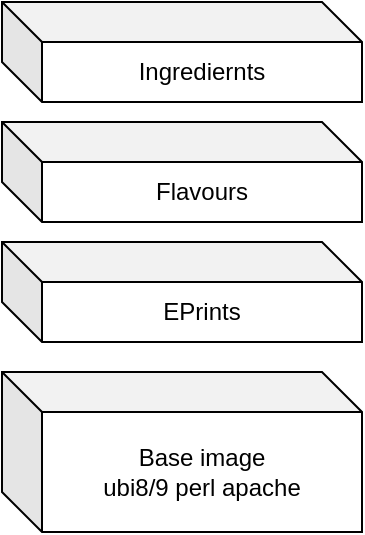 <mxfile version="20.8.5" type="github">
  <diagram id="wdW4w8v94I9BhqAltpgO" name="Page-1">
    <mxGraphModel dx="1434" dy="763" grid="1" gridSize="10" guides="1" tooltips="1" connect="1" arrows="1" fold="1" page="1" pageScale="1" pageWidth="827" pageHeight="1169" math="0" shadow="0">
      <root>
        <mxCell id="0" />
        <mxCell id="1" parent="0" />
        <mxCell id="woiQSh3FvUXSauaji83U-6" value="" style="group" vertex="1" connectable="0" parent="1">
          <mxGeometry x="180" y="710" width="180" height="265" as="geometry" />
        </mxCell>
        <mxCell id="woiQSh3FvUXSauaji83U-1" value="Base image&lt;br&gt;ubi8/9 perl apache" style="shape=cube;whiteSpace=wrap;html=1;boundedLbl=1;backgroundOutline=1;darkOpacity=0.05;darkOpacity2=0.1;" vertex="1" parent="woiQSh3FvUXSauaji83U-6">
          <mxGeometry y="185" width="180" height="80" as="geometry" />
        </mxCell>
        <mxCell id="woiQSh3FvUXSauaji83U-2" value="EPrints" style="shape=cube;whiteSpace=wrap;html=1;boundedLbl=1;backgroundOutline=1;darkOpacity=0.05;darkOpacity2=0.1;" vertex="1" parent="woiQSh3FvUXSauaji83U-6">
          <mxGeometry y="120" width="180" height="50" as="geometry" />
        </mxCell>
        <mxCell id="woiQSh3FvUXSauaji83U-4" value="Ingrediernts" style="shape=cube;whiteSpace=wrap;html=1;boundedLbl=1;backgroundOutline=1;darkOpacity=0.05;darkOpacity2=0.1;" vertex="1" parent="woiQSh3FvUXSauaji83U-6">
          <mxGeometry width="180" height="50" as="geometry" />
        </mxCell>
        <mxCell id="woiQSh3FvUXSauaji83U-5" value="Flavours" style="shape=cube;whiteSpace=wrap;html=1;boundedLbl=1;backgroundOutline=1;darkOpacity=0.05;darkOpacity2=0.1;" vertex="1" parent="woiQSh3FvUXSauaji83U-6">
          <mxGeometry y="60" width="180" height="50" as="geometry" />
        </mxCell>
      </root>
    </mxGraphModel>
  </diagram>
</mxfile>
